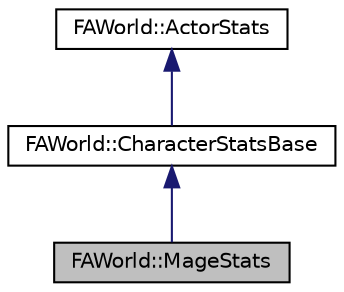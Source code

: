 digraph G
{
  edge [fontname="Helvetica",fontsize="10",labelfontname="Helvetica",labelfontsize="10"];
  node [fontname="Helvetica",fontsize="10",shape=record];
  Node1 [label="FAWorld::MageStats",height=0.2,width=0.4,color="black", fillcolor="grey75", style="filled" fontcolor="black"];
  Node2 -> Node1 [dir="back",color="midnightblue",fontsize="10",style="solid",fontname="Helvetica"];
  Node2 [label="FAWorld::CharacterStatsBase",height=0.2,width=0.4,color="black", fillcolor="white", style="filled",URL="$class_f_a_world_1_1_character_stats_base.html"];
  Node3 -> Node2 [dir="back",color="midnightblue",fontsize="10",style="solid",fontname="Helvetica"];
  Node3 [label="FAWorld::ActorStats",height=0.2,width=0.4,color="black", fillcolor="white", style="filled",URL="$class_f_a_world_1_1_actor_stats.html"];
}
